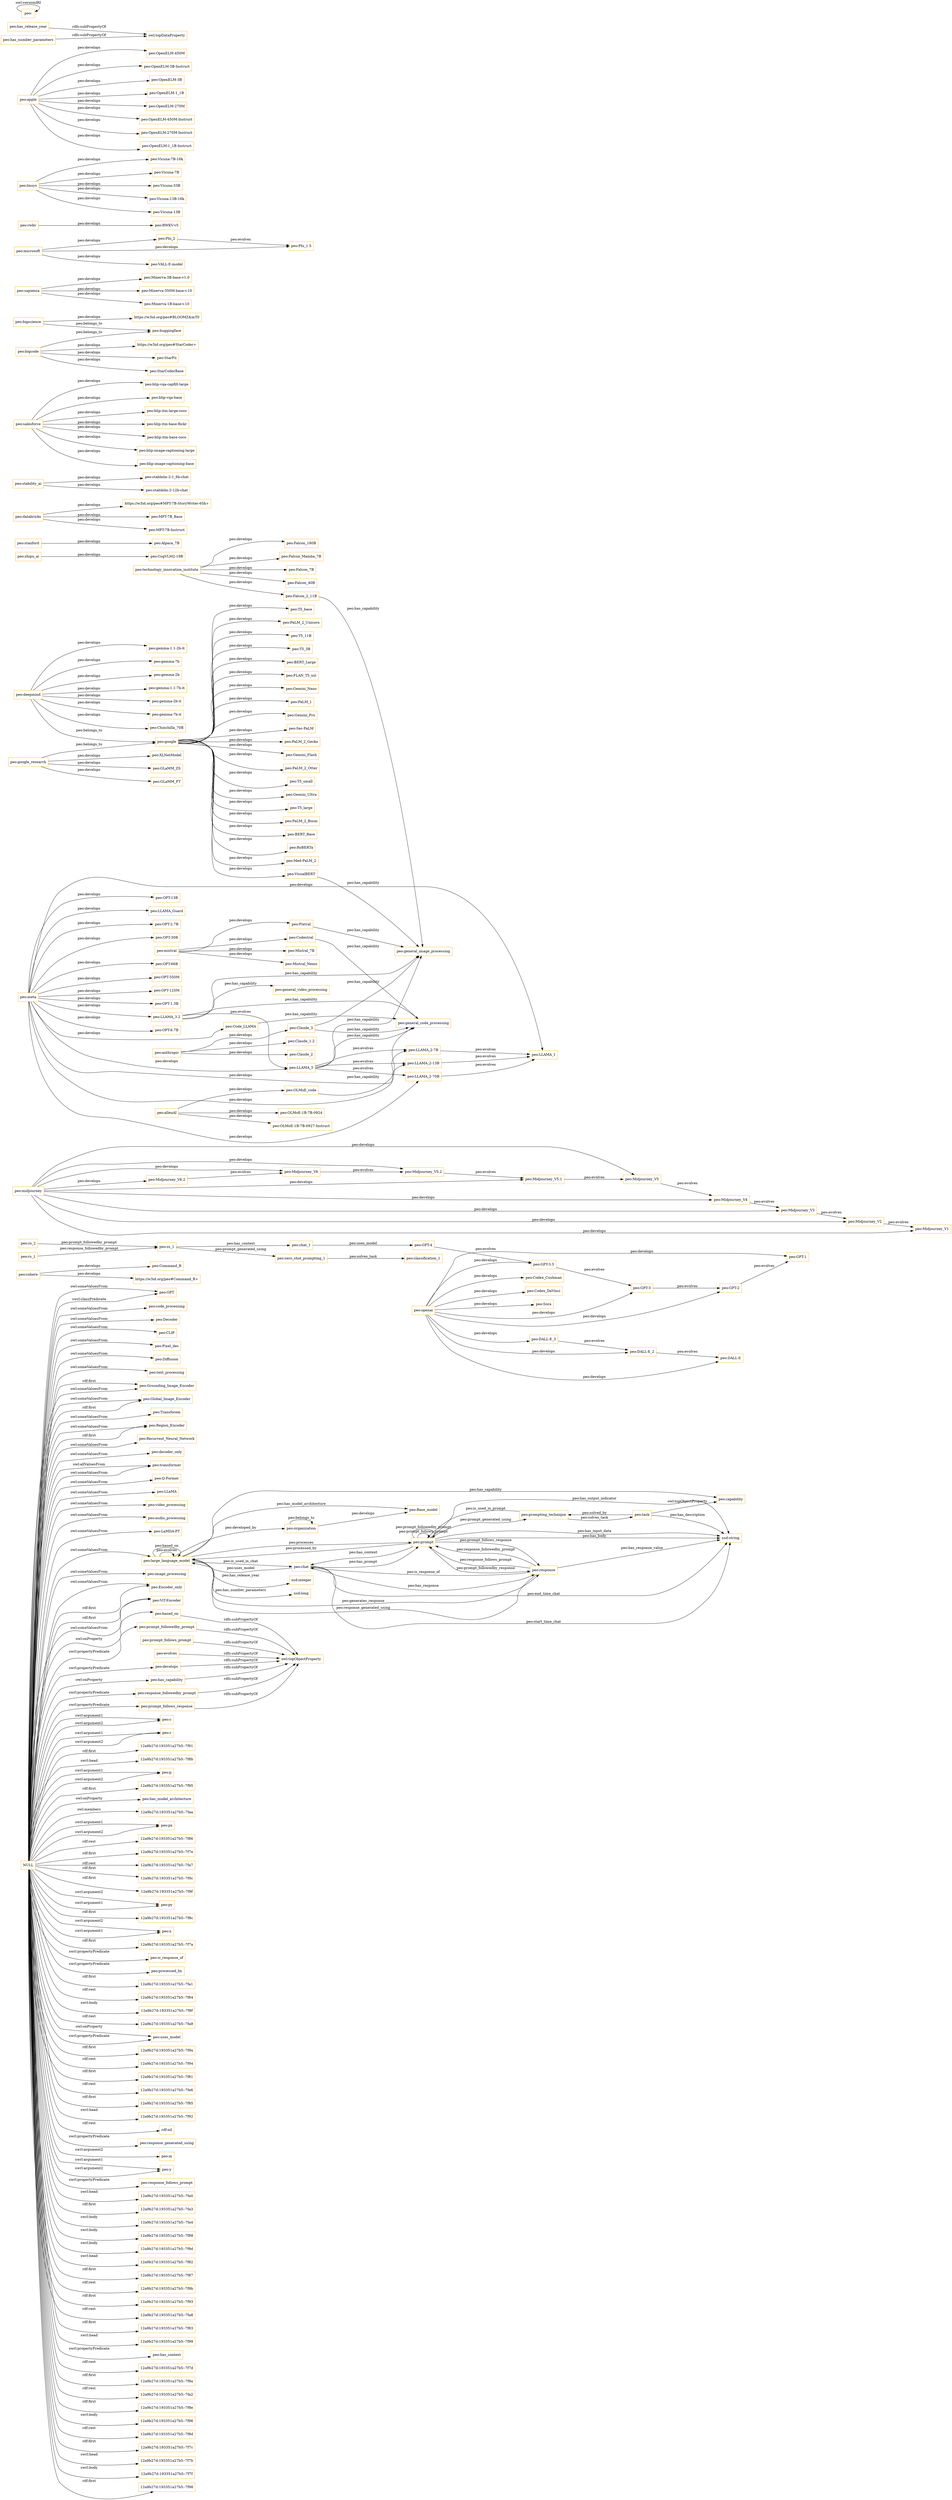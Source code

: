 digraph ar2dtool_diagram { 
rankdir=LR;
size="1501"
node [shape = rectangle, color="orange"]; "peo:GPT" "peo:organization" "peo:code_processing" "peo:Command_R" "peo:Decoder" "peo:CLIP" "peo:chat" "peo:Pixel_dec" "peo:DALL-E" "peo:Diffusion" "peo:text_processing" "peo:Grounding_Image_Encoder" "peo:Global_Image_Encoder" "peo:prompting_technique" "peo:Transforem" "peo:Sora" "peo:Region_Encoder" "peo:Recurrent_Neural_Network" "peo:decoder_only" "peo:task" "peo:transformer" "peo:capability" "peo:Q-Former" "peo:LLaMA" "peo:video_processing" "peo:audio_processing" "peo:LaMDA-PT" "peo:prompt" "peo:large_language_model" "peo:image_processing" "peo:Base_model" "peo:Encoder_only" "peo:ViT-Encoder" "peo:response" ; /*classes style*/
	"peo:GPT-4" -> "peo:GPT-3.5" [ label = "peo:evolves" ];
	"peo:Midjourney_V2" -> "peo:Midjourney_V1" [ label = "peo:evolves" ];
	"peo:midjourney" -> "peo:Midjourney_V5" [ label = "peo:develops" ];
	"peo:midjourney" -> "peo:Midjourney_V2" [ label = "peo:develops" ];
	"peo:midjourney" -> "peo:Midjourney_V4" [ label = "peo:develops" ];
	"peo:midjourney" -> "peo:Midjourney_V1" [ label = "peo:develops" ];
	"peo:midjourney" -> "peo:Midjourney_V5.2" [ label = "peo:develops" ];
	"peo:midjourney" -> "peo:Midjourney_V5.1" [ label = "peo:develops" ];
	"peo:midjourney" -> "peo:Midjourney_V6.2" [ label = "peo:develops" ];
	"peo:midjourney" -> "peo:Midjourney_V6" [ label = "peo:develops" ];
	"peo:midjourney" -> "peo:Midjourney_V3" [ label = "peo:develops" ];
	"peo:technology_innovation_institute" -> "peo:Falcon_Mamba_7B" [ label = "peo:develops" ];
	"peo:technology_innovation_institute" -> "peo:Falcon_7B" [ label = "peo:develops" ];
	"peo:technology_innovation_institute" -> "peo:Falcon_40B" [ label = "peo:develops" ];
	"peo:technology_innovation_institute" -> "peo:Falcon_2_11B" [ label = "peo:develops" ];
	"peo:technology_innovation_institute" -> "peo:Falcon_180B" [ label = "peo:develops" ];
	"peo:google" -> "peo:BERT_Large" [ label = "peo:develops" ];
	"peo:google" -> "peo:FLAN_T5_xxl" [ label = "peo:develops" ];
	"peo:google" -> "peo:Gemini_Nano" [ label = "peo:develops" ];
	"peo:google" -> "peo:PaLM_1" [ label = "peo:develops" ];
	"peo:google" -> "peo:Gemini_Pro" [ label = "peo:develops" ];
	"peo:google" -> "peo:Sec-PaLM" [ label = "peo:develops" ];
	"peo:google" -> "peo:PaLM_2_Gecko" [ label = "peo:develops" ];
	"peo:google" -> "peo:Gemini_Flash" [ label = "peo:develops" ];
	"peo:google" -> "peo:PaLM_2_Otter" [ label = "peo:develops" ];
	"peo:google" -> "peo:T5_small" [ label = "peo:develops" ];
	"peo:google" -> "peo:Gemini_Ultra" [ label = "peo:develops" ];
	"peo:google" -> "peo:T5_large" [ label = "peo:develops" ];
	"peo:google" -> "peo:PaLM_2_Bison" [ label = "peo:develops" ];
	"peo:google" -> "peo:BERT_Base" [ label = "peo:develops" ];
	"peo:google" -> "peo:VisualBERT" [ label = "peo:develops" ];
	"peo:google" -> "peo:RoBERTa" [ label = "peo:develops" ];
	"peo:google" -> "peo:Med-PaLM_2" [ label = "peo:develops" ];
	"peo:google" -> "peo:T5_base" [ label = "peo:develops" ];
	"peo:google" -> "peo:PaLM_2_Unicorn" [ label = "peo:develops" ];
	"peo:google" -> "peo:T5_11B" [ label = "peo:develops" ];
	"peo:google" -> "peo:T5_3B" [ label = "peo:develops" ];
	"peo:evolves" -> "owl:topObjectProperty" [ label = "rdfs:subPropertyOf" ];
	"peo:zhipu_ai" -> "peo:CogVLM2-19B" [ label = "peo:develops" ];
	"peo:meta" -> "peo:LLAMA_3.2" [ label = "peo:develops" ];
	"peo:meta" -> "peo:LLAMA_2-7B" [ label = "peo:develops" ];
	"peo:meta" -> "peo:LLAMA_2-13B" [ label = "peo:develops" ];
	"peo:meta" -> "peo:LLAMA_2-70B" [ label = "peo:develops" ];
	"peo:meta" -> "peo:OPT-13B" [ label = "peo:develops" ];
	"peo:meta" -> "peo:LLAMA_Guard" [ label = "peo:develops" ];
	"peo:meta" -> "peo:LLAMA_1" [ label = "peo:develops" ];
	"peo:meta" -> "peo:OPT-2.7B" [ label = "peo:develops" ];
	"peo:meta" -> "peo:OPT-30B" [ label = "peo:develops" ];
	"peo:meta" -> "peo:LLAMA_3" [ label = "peo:develops" ];
	"peo:meta" -> "peo:OPT-66B" [ label = "peo:develops" ];
	"peo:meta" -> "peo:OPT-350M" [ label = "peo:develops" ];
	"peo:meta" -> "peo:OPT-125M" [ label = "peo:develops" ];
	"peo:meta" -> "peo:OPT-1.3B" [ label = "peo:develops" ];
	"peo:meta" -> "peo:Code_LLAMA" [ label = "peo:develops" ];
	"peo:meta" -> "peo:OPT-6.7B" [ label = "peo:develops" ];
	"peo:GPT-3" -> "peo:GPT-2" [ label = "peo:evolves" ];
	"peo:develops" -> "owl:topObjectProperty" [ label = "rdfs:subPropertyOf" ];
	"peo:Code_LLAMA" -> "peo:general_code_processing" [ label = "peo:has_capability" ];
	"peo:stanford" -> "peo:Alpaca_7B" [ label = "peo:develops" ];
	"peo:zs_2" -> "peo:zs_1" [ label = "peo:prompt_followedby_prompt" ];
	"peo:has_capability" -> "owl:topObjectProperty" [ label = "rdfs:subPropertyOf" ];
	"peo:databricks" -> "https://w3id.org/peo#MPT-7B-StoryWriter-65k+" [ label = "peo:develops" ];
	"peo:databricks" -> "peo:MPT-7B_Base" [ label = "peo:develops" ];
	"peo:databricks" -> "peo:MPT-7B-Instruct" [ label = "peo:develops" ];
	"peo:stability_ai" -> "peo:stablelm-2-1_6b-chat" [ label = "peo:develops" ];
	"peo:stability_ai" -> "peo:stablelm-2-12b-chat" [ label = "peo:develops" ];
	"peo:salesforce" -> "peo:blip-vqa-capfilt-large" [ label = "peo:develops" ];
	"peo:salesforce" -> "peo:blip-vqa-base" [ label = "peo:develops" ];
	"peo:salesforce" -> "peo:blip-itm-large-coco" [ label = "peo:develops" ];
	"peo:salesforce" -> "peo:blip-itm-base-flickr" [ label = "peo:develops" ];
	"peo:salesforce" -> "peo:blip-itm-base-coco" [ label = "peo:develops" ];
	"peo:salesforce" -> "peo:blip-image-captioning-large" [ label = "peo:develops" ];
	"peo:salesforce" -> "peo:blip-image-captioning-base" [ label = "peo:develops" ];
	"peo:VisualBERT" -> "peo:general_image_processing" [ label = "peo:has_capability" ];
	"peo:rs_1" -> "peo:zs_1" [ label = "peo:response_followedby_prompt" ];
	"peo:Claude_3" -> "peo:general_image_processing" [ label = "peo:has_capability" ];
	"peo:Claude_3" -> "peo:general_code_processing" [ label = "peo:has_capability" ];
	"peo:Midjourney_V6" -> "peo:Midjourney_V5.2" [ label = "peo:evolves" ];
	"peo:bigscience" -> "https://w3id.org/peo#BLOOMZ&mT0" [ label = "peo:develops" ];
	"peo:bigscience" -> "peo:huggingface" [ label = "peo:belongs_to" ];
	"peo:LLAMA_2-13B" -> "peo:LLAMA_1" [ label = "peo:evolves" ];
	"peo:mistral" -> "peo:Pixtral" [ label = "peo:develops" ];
	"peo:mistral" -> "peo:Mistral_Nemo" [ label = "peo:develops" ];
	"peo:mistral" -> "peo:Mistral_7B" [ label = "peo:develops" ];
	"peo:mistral" -> "peo:Codestral" [ label = "peo:develops" ];
	"peo:GPT-2" -> "peo:GPT-1" [ label = "peo:evolves" ];
	"peo:response_followedby_prompt" -> "owl:topObjectProperty" [ label = "rdfs:subPropertyOf" ];
	"peo:prompt_follows_response" -> "owl:topObjectProperty" [ label = "rdfs:subPropertyOf" ];
	"peo:sapienza" -> "peo:Minerva-3B-base-v1.0" [ label = "peo:develops" ];
	"peo:sapienza" -> "peo:Minerva-350M-base-v.10" [ label = "peo:develops" ];
	"peo:sapienza" -> "peo:Minerva-1B-base-v.10" [ label = "peo:develops" ];
	"peo:zs_1" -> "peo:zero_shot_prompting_1" [ label = "peo:prompt_generated_using" ];
	"peo:zs_1" -> "peo:chat_1" [ label = "peo:has_context" ];
	"peo:LLAMA_3.2" -> "peo:general_video_processing" [ label = "peo:has_capability" ];
	"peo:LLAMA_3.2" -> "peo:general_image_processing" [ label = "peo:has_capability" ];
	"peo:LLAMA_3.2" -> "peo:general_code_processing" [ label = "peo:has_capability" ];
	"peo:LLAMA_3.2" -> "peo:LLAMA_3" [ label = "peo:evolves" ];
	"peo:allenAI" -> "peo:OLMoE_code" [ label = "peo:develops" ];
	"peo:allenAI" -> "peo:OLMoE-1B-7B-0927-Instruct" [ label = "peo:develops" ];
	"peo:allenAI" -> "peo:OLMoE-1B-7B-0924" [ label = "peo:develops" ];
	"peo:LLAMA_2-70B" -> "peo:LLAMA_1" [ label = "peo:evolves" ];
	"peo:GPT-3.5" -> "peo:GPT-3" [ label = "peo:evolves" ];
	"peo:Midjourney_V5" -> "peo:Midjourney_V4" [ label = "peo:evolves" ];
	"peo:Phi_2" -> "peo:Phi_1.5" [ label = "peo:evolves" ];
	"peo:LLAMA_3" -> "peo:general_image_processing" [ label = "peo:has_capability" ];
	"peo:LLAMA_3" -> "peo:general_code_processing" [ label = "peo:has_capability" ];
	"peo:LLAMA_3" -> "peo:LLAMA_2-7B" [ label = "peo:evolves" ];
	"peo:LLAMA_3" -> "peo:LLAMA_2-70B" [ label = "peo:evolves" ];
	"peo:LLAMA_3" -> "peo:LLAMA_2-13B" [ label = "peo:evolves" ];
	"peo:LLAMA_2-7B" -> "peo:LLAMA_1" [ label = "peo:evolves" ];
	"NULL" -> "peo:c" [ label = "swrl:argument2" ];
	"NULL" -> "peo:Pixel_dec" [ label = "owl:someValuesFrom" ];
	"NULL" -> "peo:LLaMA" [ label = "owl:someValuesFrom" ];
	"NULL" -> "peo:r" [ label = "swrl:argument2" ];
	"NULL" -> "12a9b27d:193351a27b5:-7f91" [ label = "rdf:first" ];
	"NULL" -> "12a9b27d:193351a27b5:-7f8b" [ label = "swrl:head" ];
	"NULL" -> "peo:p" [ label = "swrl:argument2" ];
	"NULL" -> "peo:prompt_follows_response" [ label = "swrl:propertyPredicate" ];
	"NULL" -> "12a9b27d:193351a27b5:-7f95" [ label = "rdf:first" ];
	"NULL" -> "peo:Global_Image_Encoder" [ label = "rdf:first" ];
	"NULL" -> "peo:decoder_only" [ label = "owl:someValuesFrom" ];
	"NULL" -> "peo:has_model_architecture" [ label = "owl:onProperty" ];
	"NULL" -> "12a9b27d:193351a27b5:-7faa" [ label = "owl:members" ];
	"NULL" -> "peo:Transforem" [ label = "owl:someValuesFrom" ];
	"NULL" -> "peo:px" [ label = "swrl:argument2" ];
	"NULL" -> "peo:CLIP" [ label = "owl:someValuesFrom" ];
	"NULL" -> "peo:code_processing" [ label = "owl:someValuesFrom" ];
	"NULL" -> "peo:LaMDA-PT" [ label = "owl:someValuesFrom" ];
	"NULL" -> "12a9b27d:193351a27b5:-7f86" [ label = "rdf:rest" ];
	"NULL" -> "12a9b27d:193351a27b5:-7f7e" [ label = "rdf:first" ];
	"NULL" -> "peo:based_on" [ label = "owl:onProperty" ];
	"NULL" -> "12a9b27d:193351a27b5:-7fa7" [ label = "rdf:rest" ];
	"NULL" -> "12a9b27d:193351a27b5:-7f9c" [ label = "rdf:first" ];
	"NULL" -> "12a9b27d:193351a27b5:-7f9f" [ label = "rdf:first" ];
	"NULL" -> "peo:py" [ label = "swrl:argument1" ];
	"NULL" -> "12a9b27d:193351a27b5:-7f8c" [ label = "rdf:first" ];
	"NULL" -> "peo:x" [ label = "swrl:argument1" ];
	"NULL" -> "12a9b27d:193351a27b5:-7f7a" [ label = "rdf:first" ];
	"NULL" -> "peo:is_response_of" [ label = "swrl:propertyPredicate" ];
	"NULL" -> "peo:processed_by" [ label = "swrl:propertyPredicate" ];
	"NULL" -> "peo:ViT-Encoder" [ label = "owl:someValuesFrom" ];
	"NULL" -> "12a9b27d:193351a27b5:-7fa1" [ label = "rdf:first" ];
	"NULL" -> "peo:Region_Encoder" [ label = "rdf:first" ];
	"NULL" -> "peo:py" [ label = "swrl:argument2" ];
	"NULL" -> "12a9b27d:193351a27b5:-7f84" [ label = "rdf:rest" ];
	"NULL" -> "peo:image_processing" [ label = "owl:someValuesFrom" ];
	"NULL" -> "peo:Encoder_only" [ label = "rdf:first" ];
	"NULL" -> "peo:p" [ label = "swrl:argument1" ];
	"NULL" -> "peo:has_capability" [ label = "owl:onProperty" ];
	"NULL" -> "peo:Diffusion" [ label = "owl:someValuesFrom" ];
	"NULL" -> "12a9b27d:193351a27b5:-7f8f" [ label = "swrl:body" ];
	"NULL" -> "12a9b27d:193351a27b5:-7fa9" [ label = "rdf:rest" ];
	"NULL" -> "peo:uses_model" [ label = "swrl:propertyPredicate" ];
	"NULL" -> "peo:GPT" [ label = "swrl:classPredicate" ];
	"NULL" -> "12a9b27d:193351a27b5:-7f9a" [ label = "rdf:first" ];
	"NULL" -> "12a9b27d:193351a27b5:-7f94" [ label = "rdf:rest" ];
	"NULL" -> "peo:uses_model" [ label = "owl:onProperty" ];
	"NULL" -> "peo:ViT-Encoder" [ label = "rdf:first" ];
	"NULL" -> "peo:Recurrent_Neural_Network" [ label = "owl:someValuesFrom" ];
	"NULL" -> "peo:Encoder_only" [ label = "owl:someValuesFrom" ];
	"NULL" -> "12a9b27d:193351a27b5:-7f81" [ label = "rdf:first" ];
	"NULL" -> "peo:large_language_model" [ label = "owl:someValuesFrom" ];
	"NULL" -> "12a9b27d:193351a27b5:-7fa6" [ label = "rdf:rest" ];
	"NULL" -> "12a9b27d:193351a27b5:-7f85" [ label = "rdf:first" ];
	"NULL" -> "12a9b27d:193351a27b5:-7f92" [ label = "swrl:head" ];
	"NULL" -> "peo:prompt_followedby_prompt" [ label = "swrl:propertyPredicate" ];
	"NULL" -> "peo:c" [ label = "swrl:argument1" ];
	"NULL" -> "rdf:nil" [ label = "rdf:rest" ];
	"NULL" -> "peo:response_generated_using" [ label = "swrl:propertyPredicate" ];
	"NULL" -> "peo:transformer" [ label = "owl:someValuesFrom" ];
	"NULL" -> "peo:m" [ label = "swrl:argument2" ];
	"NULL" -> "peo:y" [ label = "swrl:argument2" ];
	"NULL" -> "peo:response_follows_prompt" [ label = "swrl:propertyPredicate" ];
	"NULL" -> "12a9b27d:193351a27b5:-7fa0" [ label = "swrl:head" ];
	"NULL" -> "12a9b27d:193351a27b5:-7fa3" [ label = "rdf:first" ];
	"NULL" -> "peo:Region_Encoder" [ label = "owl:someValuesFrom" ];
	"NULL" -> "12a9b27d:193351a27b5:-7fa4" [ label = "swrl:body" ];
	"NULL" -> "peo:response_followedby_prompt" [ label = "swrl:propertyPredicate" ];
	"NULL" -> "12a9b27d:193351a27b5:-7f88" [ label = "swrl:body" ];
	"NULL" -> "peo:r" [ label = "swrl:argument1" ];
	"NULL" -> "12a9b27d:193351a27b5:-7f9d" [ label = "swrl:body" ];
	"NULL" -> "12a9b27d:193351a27b5:-7f82" [ label = "swrl:head" ];
	"NULL" -> "12a9b27d:193351a27b5:-7f87" [ label = "rdf:first" ];
	"NULL" -> "peo:video_processing" [ label = "owl:someValuesFrom" ];
	"NULL" -> "12a9b27d:193351a27b5:-7f9b" [ label = "rdf:rest" ];
	"NULL" -> "12a9b27d:193351a27b5:-7f93" [ label = "rdf:first" ];
	"NULL" -> "peo:Grounding_Image_Encoder" [ label = "owl:someValuesFrom" ];
	"NULL" -> "peo:Grounding_Image_Encoder" [ label = "rdf:first" ];
	"NULL" -> "12a9b27d:193351a27b5:-7fa8" [ label = "rdf:rest" ];
	"NULL" -> "12a9b27d:193351a27b5:-7f83" [ label = "rdf:first" ];
	"NULL" -> "12a9b27d:193351a27b5:-7f99" [ label = "swrl:head" ];
	"NULL" -> "peo:has_context" [ label = "swrl:propertyPredicate" ];
	"NULL" -> "peo:Global_Image_Encoder" [ label = "owl:someValuesFrom" ];
	"NULL" -> "peo:Decoder" [ label = "owl:someValuesFrom" ];
	"NULL" -> "12a9b27d:193351a27b5:-7f7d" [ label = "rdf:rest" ];
	"NULL" -> "peo:x" [ label = "swrl:argument2" ];
	"NULL" -> "peo:audio_processing" [ label = "owl:someValuesFrom" ];
	"NULL" -> "peo:GPT" [ label = "owl:someValuesFrom" ];
	"NULL" -> "12a9b27d:193351a27b5:-7f8a" [ label = "rdf:first" ];
	"NULL" -> "12a9b27d:193351a27b5:-7fa2" [ label = "rdf:rest" ];
	"NULL" -> "peo:y" [ label = "swrl:argument1" ];
	"NULL" -> "12a9b27d:193351a27b5:-7f8e" [ label = "rdf:first" ];
	"NULL" -> "peo:transformer" [ label = "owl:allValuesFrom" ];
	"NULL" -> "peo:Q-Former" [ label = "owl:someValuesFrom" ];
	"NULL" -> "peo:develops" [ label = "swrl:propertyPredicate" ];
	"NULL" -> "12a9b27d:193351a27b5:-7f96" [ label = "swrl:body" ];
	"NULL" -> "12a9b27d:193351a27b5:-7f8d" [ label = "rdf:rest" ];
	"NULL" -> "12a9b27d:193351a27b5:-7f7c" [ label = "rdf:first" ];
	"NULL" -> "12a9b27d:193351a27b5:-7f7b" [ label = "swrl:head" ];
	"NULL" -> "12a9b27d:193351a27b5:-7f7f" [ label = "swrl:body" ];
	"NULL" -> "peo:px" [ label = "swrl:argument1" ];
	"NULL" -> "12a9b27d:193351a27b5:-7f98" [ label = "rdf:first" ];
	"NULL" -> "peo:text_processing" [ label = "owl:someValuesFrom" ];
	"peo:zero_shot_prompting_1" -> "peo:classification_1" [ label = "peo:solves_task" ];
	"peo:DALL-E_3" -> "peo:DALL-E_2" [ label = "peo:evolves" ];
	"peo:rwkv" -> "peo:RWKV-v5" [ label = "peo:develops" ];
	"peo:prompt_follows_prompt" -> "owl:topObjectProperty" [ label = "rdfs:subPropertyOf" ];
	"peo:Codestral" -> "peo:general_code_processing" [ label = "peo:has_capability" ];
	"peo:lmsys" -> "peo:Vicuna-7B-16k" [ label = "peo:develops" ];
	"peo:lmsys" -> "peo:Vicuna-7B" [ label = "peo:develops" ];
	"peo:lmsys" -> "peo:Vicuna-33B" [ label = "peo:develops" ];
	"peo:lmsys" -> "peo:Vicuna-13B-16k" [ label = "peo:develops" ];
	"peo:lmsys" -> "peo:Vicuna-13B" [ label = "peo:develops" ];
	"peo:apple" -> "peo:OpenELM-450M" [ label = "peo:develops" ];
	"peo:apple" -> "peo:OpenELM-3B-Instruct" [ label = "peo:develops" ];
	"peo:apple" -> "peo:OpenELM-3B" [ label = "peo:develops" ];
	"peo:apple" -> "peo:OpenELM-1_1B" [ label = "peo:develops" ];
	"peo:apple" -> "peo:OpenELM-270M" [ label = "peo:develops" ];
	"peo:apple" -> "peo:OpenELM-450M-Instruct" [ label = "peo:develops" ];
	"peo:apple" -> "peo:OpenELM-270M-Instruct" [ label = "peo:develops" ];
	"peo:apple" -> "peo:OpenELM-1_1B-Instruct" [ label = "peo:develops" ];
	"peo:Midjourney_V4" -> "peo:Midjourney_V3" [ label = "peo:evolves" ];
	"peo:Midjourney_V6.2" -> "peo:Midjourney_V6" [ label = "peo:evolves" ];
	"peo:openai" -> "peo:Codex_Cushman" [ label = "peo:develops" ];
	"peo:openai" -> "peo:DALL-E_3" [ label = "peo:develops" ];
	"peo:openai" -> "peo:GPT-3" [ label = "peo:develops" ];
	"peo:openai" -> "peo:Sora" [ label = "peo:develops" ];
	"peo:openai" -> "peo:GPT-1" [ label = "peo:develops" ];
	"peo:openai" -> "peo:GPT-3.5" [ label = "peo:develops" ];
	"peo:openai" -> "peo:DALL-E_2" [ label = "peo:develops" ];
	"peo:openai" -> "peo:GPT-2" [ label = "peo:develops" ];
	"peo:openai" -> "peo:Codex_DaVinci" [ label = "peo:develops" ];
	"peo:openai" -> "peo:DALL-E" [ label = "peo:develops" ];
	"peo:OLMoE_code" -> "peo:general_code_processing" [ label = "peo:has_capability" ];
	"peo:Midjourney_V5.2" -> "peo:Midjourney_V5.1" [ label = "peo:evolves" ];
	"peo:has_release_year" -> "owl:topDataProperty" [ label = "rdfs:subPropertyOf" ];
	"peo:deepmind" -> "peo:gemma-2b-it" [ label = "peo:develops" ];
	"peo:deepmind" -> "peo:gemma-7b-it" [ label = "peo:develops" ];
	"peo:deepmind" -> "peo:google" [ label = "peo:belongs_to" ];
	"peo:deepmind" -> "peo:Chinchilla_70B" [ label = "peo:develops" ];
	"peo:deepmind" -> "peo:gemma-1.1-2b-it" [ label = "peo:develops" ];
	"peo:deepmind" -> "peo:gemma-7b" [ label = "peo:develops" ];
	"peo:deepmind" -> "peo:gemma-2b" [ label = "peo:develops" ];
	"peo:deepmind" -> "peo:gemma-1.1-7b-it" [ label = "peo:develops" ];
	"peo:anthropic" -> "peo:Claude_3" [ label = "peo:develops" ];
	"peo:anthropic" -> "peo:Claude_2" [ label = "peo:develops" ];
	"peo:anthropic" -> "peo:Claude_1.2" [ label = "peo:develops" ];
	"peo:DALL-E_2" -> "peo:DALL-E" [ label = "peo:evolves" ];
	"peo:Falcon_2_11B" -> "peo:general_image_processing" [ label = "peo:has_capability" ];
	"peo:microsoft" -> "peo:VALL-E-model" [ label = "peo:develops" ];
	"peo:microsoft" -> "peo:Phi_2" [ label = "peo:develops" ];
	"peo:microsoft" -> "peo:Phi_1.5" [ label = "peo:develops" ];
	"peo:based_on" -> "owl:topObjectProperty" [ label = "rdfs:subPropertyOf" ];
	"peo:chat_1" -> "peo:GPT-4" [ label = "peo:uses_model" ];
	"peo:Midjourney_V3" -> "peo:Midjourney_V2" [ label = "peo:evolves" ];
	"peo:Midjourney_V5.1" -> "peo:Midjourney_V5" [ label = "peo:evolves" ];
	"peo:google_research" -> "peo:XLNetModel" [ label = "peo:develops" ];
	"peo:google_research" -> "peo:GLaMM_ZS" [ label = "peo:develops" ];
	"peo:google_research" -> "peo:GLaMM_FT" [ label = "peo:develops" ];
	"peo:google_research" -> "peo:google" [ label = "peo:belongs_to" ];
	"peo:has_number_parameters" -> "owl:topDataProperty" [ label = "rdfs:subPropertyOf" ];
	"peo:cohere" -> "https://w3id.org/peo#Command_R+" [ label = "peo:develops" ];
	"peo:cohere" -> "peo:Command_R" [ label = "peo:develops" ];
	"peo:" -> "peo:" [ label = "owl:versionIRI" ];
	"peo:bigcode" -> "https://w3id.org/peo#StarCoder+" [ label = "peo:develops" ];
	"peo:bigcode" -> "peo:StarPii" [ label = "peo:develops" ];
	"peo:bigcode" -> "peo:StarCoderBase" [ label = "peo:develops" ];
	"peo:bigcode" -> "peo:huggingface" [ label = "peo:belongs_to" ];
	"peo:Pixtral" -> "peo:general_image_processing" [ label = "peo:has_capability" ];
	"peo:prompt_followedby_prompt" -> "owl:topObjectProperty" [ label = "rdfs:subPropertyOf" ];
	"peo:prompt" -> "peo:large_language_model" [ label = "peo:processed_by" ];
	"peo:response" -> "peo:prompt" [ label = "peo:response_followedby_prompt" ];
	"peo:chat" -> "peo:prompt" [ label = "peo:has_prompt" ];
	"peo:large_language_model" -> "peo:large_language_model" [ label = "peo:evolves" ];
	"peo:prompt" -> "peo:response" [ label = "peo:prompt_followedby_response" ];
	"peo:organization" -> "peo:Base_model" [ label = "peo:develops" ];
	"peo:prompt" -> "peo:response" [ label = "peo:prompt_follows_response" ];
	"peo:large_language_model" -> "xsd:integer" [ label = "peo:has_release_year" ];
	"peo:prompt" -> "xsd:string" [ label = "peo:has_body" ];
	"peo:task" -> "peo:prompting_technique" [ label = "peo:solved_by" ];
	"peo:task" -> "peo:capability" [ label = "owl:topObjectProperty" ];
	"peo:response" -> "peo:prompt" [ label = "peo:response_follows_prompt" ];
	"peo:prompt" -> "xsd:string" [ label = "peo:has_output_indicator" ];
	"peo:large_language_model" -> "peo:organization" [ label = "peo:developed_by" ];
	"peo:large_language_model" -> "peo:response" [ label = "peo:generates_response" ];
	"peo:large_language_model" -> "peo:large_language_model" [ label = "peo:based_on" ];
	"peo:chat" -> "xsd:string" [ label = "peo:start_time_chat" ];
	"peo:response" -> "peo:large_language_model" [ label = "peo:response_generated_using" ];
	"peo:large_language_model" -> "peo:Base_model" [ label = "peo:has_model_architecture" ];
	"peo:prompt" -> "peo:prompt" [ label = "peo:prompt_follows_prompt" ];
	"peo:large_language_model" -> "peo:prompt" [ label = "peo:processes" ];
	"peo:task" -> "xsd:string" [ label = "peo:has_description" ];
	"peo:large_language_model" -> "xsd:long" [ label = "peo:has_number_parameters" ];
	"peo:chat" -> "xsd:string" [ label = "peo:end_time_chat" ];
	"peo:prompt" -> "peo:chat" [ label = "peo:has_context" ];
	"peo:large_language_model" -> "peo:chat" [ label = "peo:is_used_in_chat" ];
	"peo:prompting_technique" -> "peo:prompt" [ label = "peo:is_used_in_prompt" ];
	"peo:response" -> "xsd:string" [ label = "peo:has_response_value" ];
	"peo:prompt" -> "peo:prompting_technique" [ label = "peo:prompt_generated_using" ];
	"peo:organization" -> "peo:organization" [ label = "peo:belongs_to" ];
	"peo:chat" -> "peo:response" [ label = "peo:has_response" ];
	"peo:response" -> "peo:chat" [ label = "peo:is_response_of" ];
	"peo:prompt" -> "peo:prompt" [ label = "peo:prompt_followedby_prompt" ];
	"peo:prompt" -> "xsd:string" [ label = "peo:has_input_data" ];
	"peo:chat" -> "peo:large_language_model" [ label = "peo:uses_model" ];
	"peo:prompting_technique" -> "peo:task" [ label = "peo:solves_task" ];
	"peo:large_language_model" -> "peo:capability" [ label = "peo:has_capability" ];

}

